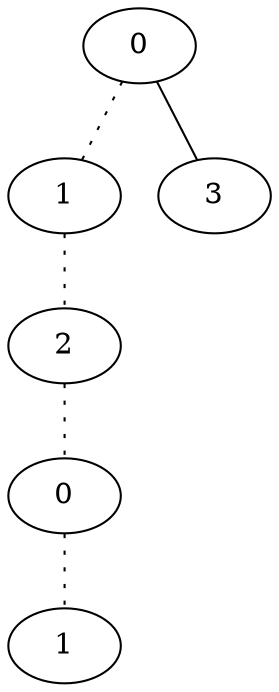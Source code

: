 graph {
a0[label=0];
a1[label=1];
a2[label=2];
a3[label=0];
a4[label=1];
a5[label=3];
a0 -- a1 [style=dotted];
a0 -- a5;
a1 -- a2 [style=dotted];
a2 -- a3 [style=dotted];
a3 -- a4 [style=dotted];
}
